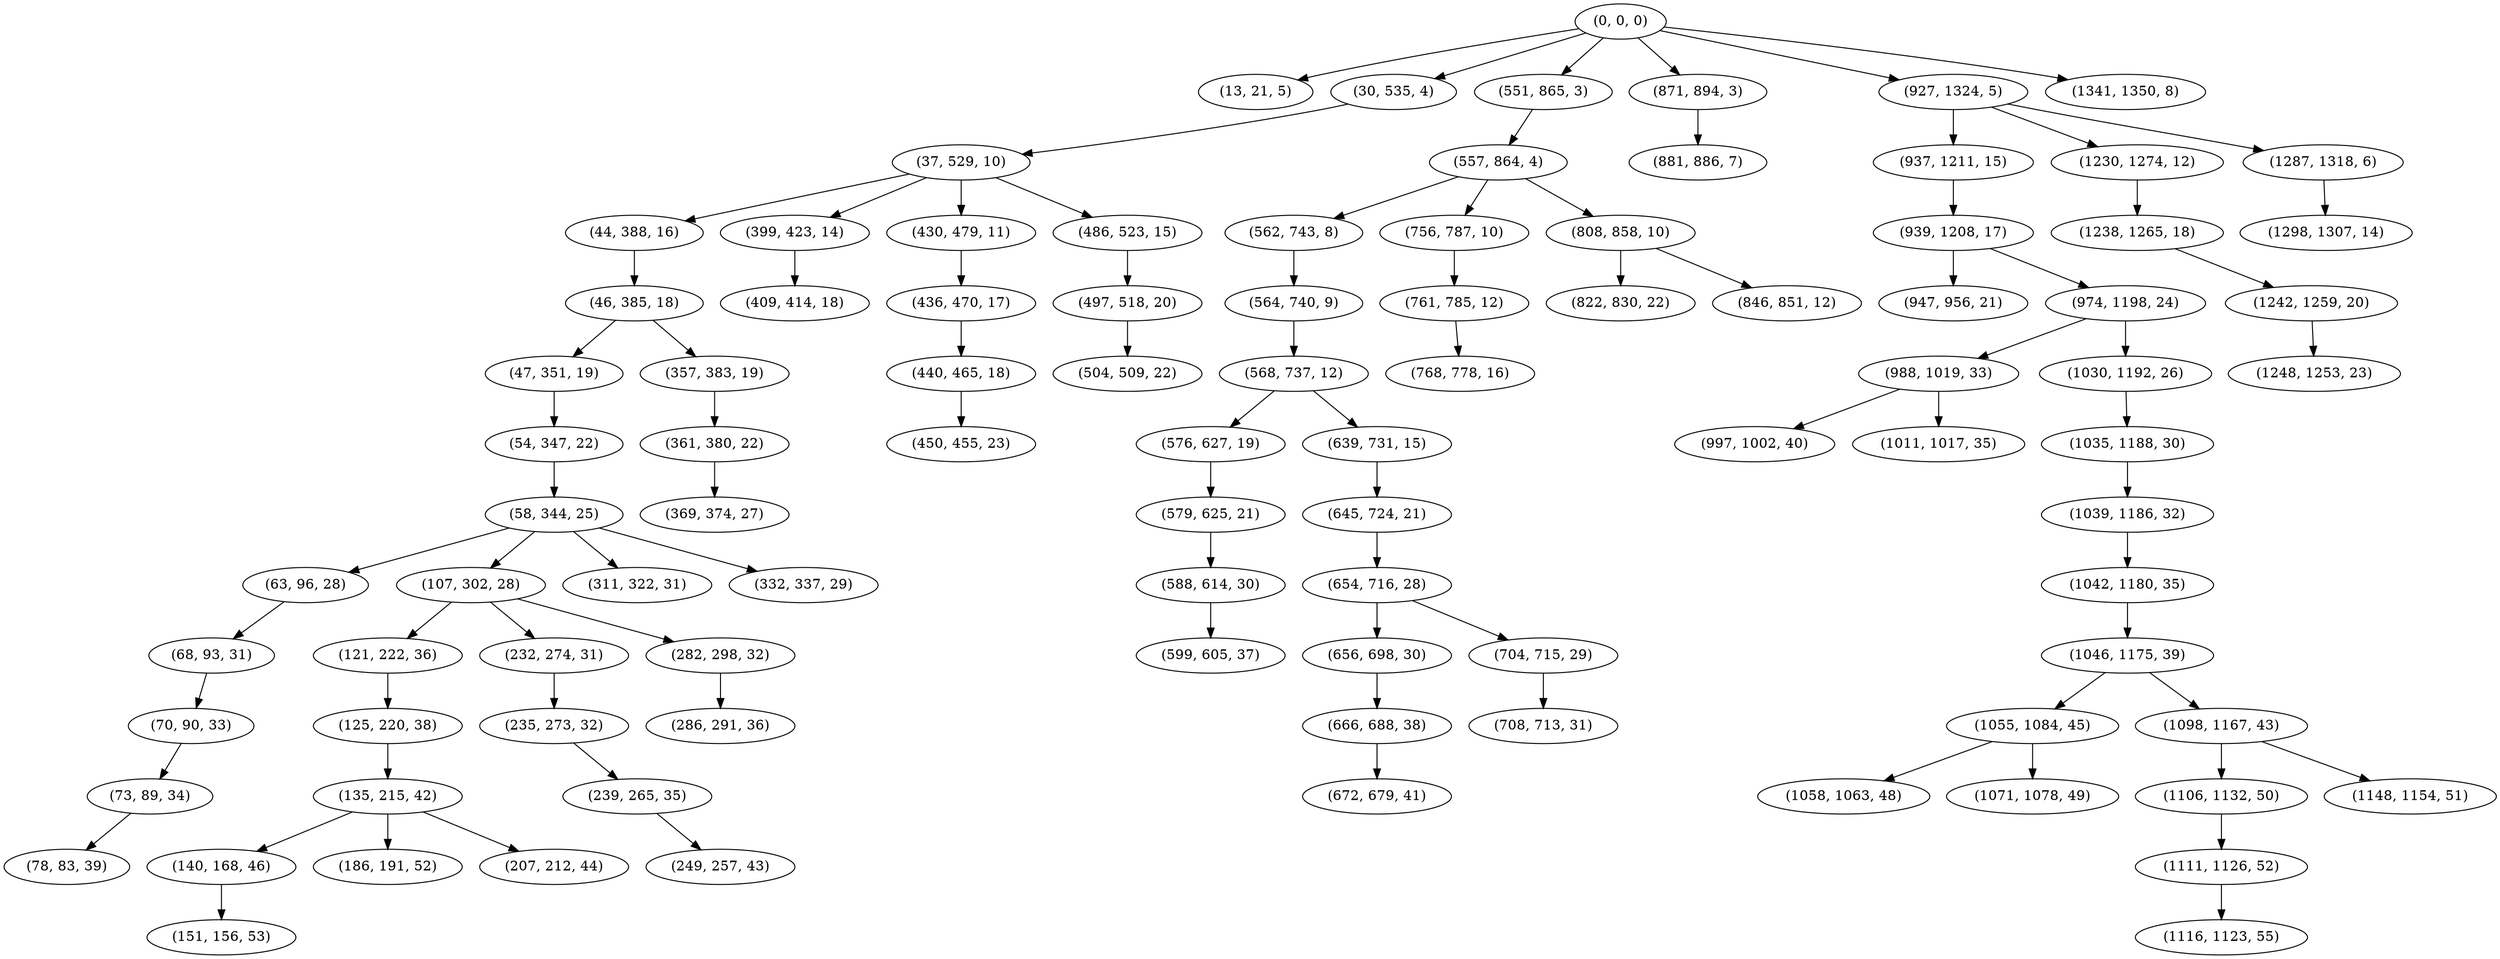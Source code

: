 digraph tree {
    "(0, 0, 0)";
    "(13, 21, 5)";
    "(30, 535, 4)";
    "(37, 529, 10)";
    "(44, 388, 16)";
    "(46, 385, 18)";
    "(47, 351, 19)";
    "(54, 347, 22)";
    "(58, 344, 25)";
    "(63, 96, 28)";
    "(68, 93, 31)";
    "(70, 90, 33)";
    "(73, 89, 34)";
    "(78, 83, 39)";
    "(107, 302, 28)";
    "(121, 222, 36)";
    "(125, 220, 38)";
    "(135, 215, 42)";
    "(140, 168, 46)";
    "(151, 156, 53)";
    "(186, 191, 52)";
    "(207, 212, 44)";
    "(232, 274, 31)";
    "(235, 273, 32)";
    "(239, 265, 35)";
    "(249, 257, 43)";
    "(282, 298, 32)";
    "(286, 291, 36)";
    "(311, 322, 31)";
    "(332, 337, 29)";
    "(357, 383, 19)";
    "(361, 380, 22)";
    "(369, 374, 27)";
    "(399, 423, 14)";
    "(409, 414, 18)";
    "(430, 479, 11)";
    "(436, 470, 17)";
    "(440, 465, 18)";
    "(450, 455, 23)";
    "(486, 523, 15)";
    "(497, 518, 20)";
    "(504, 509, 22)";
    "(551, 865, 3)";
    "(557, 864, 4)";
    "(562, 743, 8)";
    "(564, 740, 9)";
    "(568, 737, 12)";
    "(576, 627, 19)";
    "(579, 625, 21)";
    "(588, 614, 30)";
    "(599, 605, 37)";
    "(639, 731, 15)";
    "(645, 724, 21)";
    "(654, 716, 28)";
    "(656, 698, 30)";
    "(666, 688, 38)";
    "(672, 679, 41)";
    "(704, 715, 29)";
    "(708, 713, 31)";
    "(756, 787, 10)";
    "(761, 785, 12)";
    "(768, 778, 16)";
    "(808, 858, 10)";
    "(822, 830, 22)";
    "(846, 851, 12)";
    "(871, 894, 3)";
    "(881, 886, 7)";
    "(927, 1324, 5)";
    "(937, 1211, 15)";
    "(939, 1208, 17)";
    "(947, 956, 21)";
    "(974, 1198, 24)";
    "(988, 1019, 33)";
    "(997, 1002, 40)";
    "(1011, 1017, 35)";
    "(1030, 1192, 26)";
    "(1035, 1188, 30)";
    "(1039, 1186, 32)";
    "(1042, 1180, 35)";
    "(1046, 1175, 39)";
    "(1055, 1084, 45)";
    "(1058, 1063, 48)";
    "(1071, 1078, 49)";
    "(1098, 1167, 43)";
    "(1106, 1132, 50)";
    "(1111, 1126, 52)";
    "(1116, 1123, 55)";
    "(1148, 1154, 51)";
    "(1230, 1274, 12)";
    "(1238, 1265, 18)";
    "(1242, 1259, 20)";
    "(1248, 1253, 23)";
    "(1287, 1318, 6)";
    "(1298, 1307, 14)";
    "(1341, 1350, 8)";
    "(0, 0, 0)" -> "(13, 21, 5)";
    "(0, 0, 0)" -> "(30, 535, 4)";
    "(0, 0, 0)" -> "(551, 865, 3)";
    "(0, 0, 0)" -> "(871, 894, 3)";
    "(0, 0, 0)" -> "(927, 1324, 5)";
    "(0, 0, 0)" -> "(1341, 1350, 8)";
    "(30, 535, 4)" -> "(37, 529, 10)";
    "(37, 529, 10)" -> "(44, 388, 16)";
    "(37, 529, 10)" -> "(399, 423, 14)";
    "(37, 529, 10)" -> "(430, 479, 11)";
    "(37, 529, 10)" -> "(486, 523, 15)";
    "(44, 388, 16)" -> "(46, 385, 18)";
    "(46, 385, 18)" -> "(47, 351, 19)";
    "(46, 385, 18)" -> "(357, 383, 19)";
    "(47, 351, 19)" -> "(54, 347, 22)";
    "(54, 347, 22)" -> "(58, 344, 25)";
    "(58, 344, 25)" -> "(63, 96, 28)";
    "(58, 344, 25)" -> "(107, 302, 28)";
    "(58, 344, 25)" -> "(311, 322, 31)";
    "(58, 344, 25)" -> "(332, 337, 29)";
    "(63, 96, 28)" -> "(68, 93, 31)";
    "(68, 93, 31)" -> "(70, 90, 33)";
    "(70, 90, 33)" -> "(73, 89, 34)";
    "(73, 89, 34)" -> "(78, 83, 39)";
    "(107, 302, 28)" -> "(121, 222, 36)";
    "(107, 302, 28)" -> "(232, 274, 31)";
    "(107, 302, 28)" -> "(282, 298, 32)";
    "(121, 222, 36)" -> "(125, 220, 38)";
    "(125, 220, 38)" -> "(135, 215, 42)";
    "(135, 215, 42)" -> "(140, 168, 46)";
    "(135, 215, 42)" -> "(186, 191, 52)";
    "(135, 215, 42)" -> "(207, 212, 44)";
    "(140, 168, 46)" -> "(151, 156, 53)";
    "(232, 274, 31)" -> "(235, 273, 32)";
    "(235, 273, 32)" -> "(239, 265, 35)";
    "(239, 265, 35)" -> "(249, 257, 43)";
    "(282, 298, 32)" -> "(286, 291, 36)";
    "(357, 383, 19)" -> "(361, 380, 22)";
    "(361, 380, 22)" -> "(369, 374, 27)";
    "(399, 423, 14)" -> "(409, 414, 18)";
    "(430, 479, 11)" -> "(436, 470, 17)";
    "(436, 470, 17)" -> "(440, 465, 18)";
    "(440, 465, 18)" -> "(450, 455, 23)";
    "(486, 523, 15)" -> "(497, 518, 20)";
    "(497, 518, 20)" -> "(504, 509, 22)";
    "(551, 865, 3)" -> "(557, 864, 4)";
    "(557, 864, 4)" -> "(562, 743, 8)";
    "(557, 864, 4)" -> "(756, 787, 10)";
    "(557, 864, 4)" -> "(808, 858, 10)";
    "(562, 743, 8)" -> "(564, 740, 9)";
    "(564, 740, 9)" -> "(568, 737, 12)";
    "(568, 737, 12)" -> "(576, 627, 19)";
    "(568, 737, 12)" -> "(639, 731, 15)";
    "(576, 627, 19)" -> "(579, 625, 21)";
    "(579, 625, 21)" -> "(588, 614, 30)";
    "(588, 614, 30)" -> "(599, 605, 37)";
    "(639, 731, 15)" -> "(645, 724, 21)";
    "(645, 724, 21)" -> "(654, 716, 28)";
    "(654, 716, 28)" -> "(656, 698, 30)";
    "(654, 716, 28)" -> "(704, 715, 29)";
    "(656, 698, 30)" -> "(666, 688, 38)";
    "(666, 688, 38)" -> "(672, 679, 41)";
    "(704, 715, 29)" -> "(708, 713, 31)";
    "(756, 787, 10)" -> "(761, 785, 12)";
    "(761, 785, 12)" -> "(768, 778, 16)";
    "(808, 858, 10)" -> "(822, 830, 22)";
    "(808, 858, 10)" -> "(846, 851, 12)";
    "(871, 894, 3)" -> "(881, 886, 7)";
    "(927, 1324, 5)" -> "(937, 1211, 15)";
    "(927, 1324, 5)" -> "(1230, 1274, 12)";
    "(927, 1324, 5)" -> "(1287, 1318, 6)";
    "(937, 1211, 15)" -> "(939, 1208, 17)";
    "(939, 1208, 17)" -> "(947, 956, 21)";
    "(939, 1208, 17)" -> "(974, 1198, 24)";
    "(974, 1198, 24)" -> "(988, 1019, 33)";
    "(974, 1198, 24)" -> "(1030, 1192, 26)";
    "(988, 1019, 33)" -> "(997, 1002, 40)";
    "(988, 1019, 33)" -> "(1011, 1017, 35)";
    "(1030, 1192, 26)" -> "(1035, 1188, 30)";
    "(1035, 1188, 30)" -> "(1039, 1186, 32)";
    "(1039, 1186, 32)" -> "(1042, 1180, 35)";
    "(1042, 1180, 35)" -> "(1046, 1175, 39)";
    "(1046, 1175, 39)" -> "(1055, 1084, 45)";
    "(1046, 1175, 39)" -> "(1098, 1167, 43)";
    "(1055, 1084, 45)" -> "(1058, 1063, 48)";
    "(1055, 1084, 45)" -> "(1071, 1078, 49)";
    "(1098, 1167, 43)" -> "(1106, 1132, 50)";
    "(1098, 1167, 43)" -> "(1148, 1154, 51)";
    "(1106, 1132, 50)" -> "(1111, 1126, 52)";
    "(1111, 1126, 52)" -> "(1116, 1123, 55)";
    "(1230, 1274, 12)" -> "(1238, 1265, 18)";
    "(1238, 1265, 18)" -> "(1242, 1259, 20)";
    "(1242, 1259, 20)" -> "(1248, 1253, 23)";
    "(1287, 1318, 6)" -> "(1298, 1307, 14)";
}
